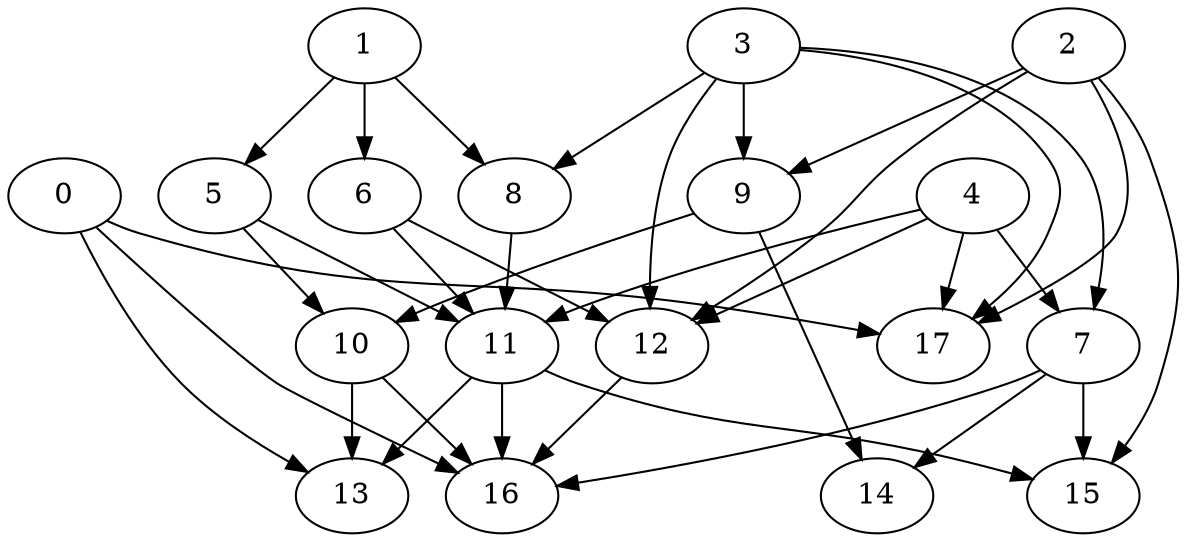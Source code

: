 digraph {
    6 -> 12;
    3 -> 7;
    12 -> 16;
    4 -> 12;
    5 -> 10;
    9 -> 14;
    1 -> 6;
    0 -> 17;
    2 -> 17;
    6 -> 11;
    7 -> 16;
    3 -> 9;
    3 -> 12;
    4 -> 11;
    4 -> 17;
    8 -> 11;
    9 -> 10;
    0 -> 16;
    1 -> 5;
    11 -> 16;
    0 -> 13;
    11 -> 13;
    1 -> 8;
    7 -> 15;
    4 -> 7;
    3 -> 8;
    5 -> 11;
    3 -> 17;
    10 -> 13;
    2 -> 9;
    10 -> 16;
    11 -> 15;
    2 -> 12;
    2 -> 15;
    7 -> 14;
}